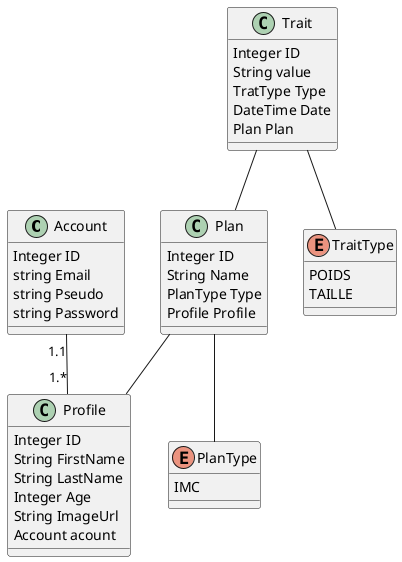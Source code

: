 @startuml

class Account
{
	Integer ID
	string Email
	string Pseudo
	string Password
}

class Profile
{
	Integer ID
	String FirstName
	String LastName
	Integer Age
	String ImageUrl
	Account acount
}

Account "1.1" -- "1.*" Profile

enum PlanType
{
	IMC
}

class Plan
{
	Integer ID
	String Name
	PlanType Type
	Profile Profile
}

Plan -- PlanType
Plan -- Profile

enum TraitType
{
	POIDS
	TAILLE
}

class Trait
{ 
	Integer ID
	String value
	TratType Type
	DateTime Date
	Plan Plan
}

Trait -- TraitType
Trait -- Plan

@enduml